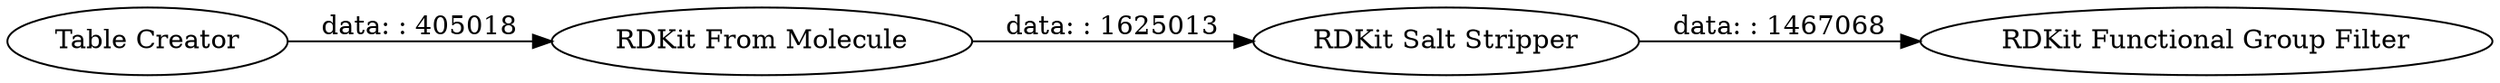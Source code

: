digraph {
	"7383973468491067119_71" [label="RDKit Salt Stripper"]
	"7383973468491067119_56" [label="RDKit From Molecule"]
	"7383973468491067119_45" [label="Table Creator"]
	"7383973468491067119_74" [label="RDKit Functional Group Filter"]
	"7383973468491067119_71" -> "7383973468491067119_74" [label="data: : 1467068"]
	"7383973468491067119_56" -> "7383973468491067119_71" [label="data: : 1625013"]
	"7383973468491067119_45" -> "7383973468491067119_56" [label="data: : 405018"]
	rankdir=LR
}

